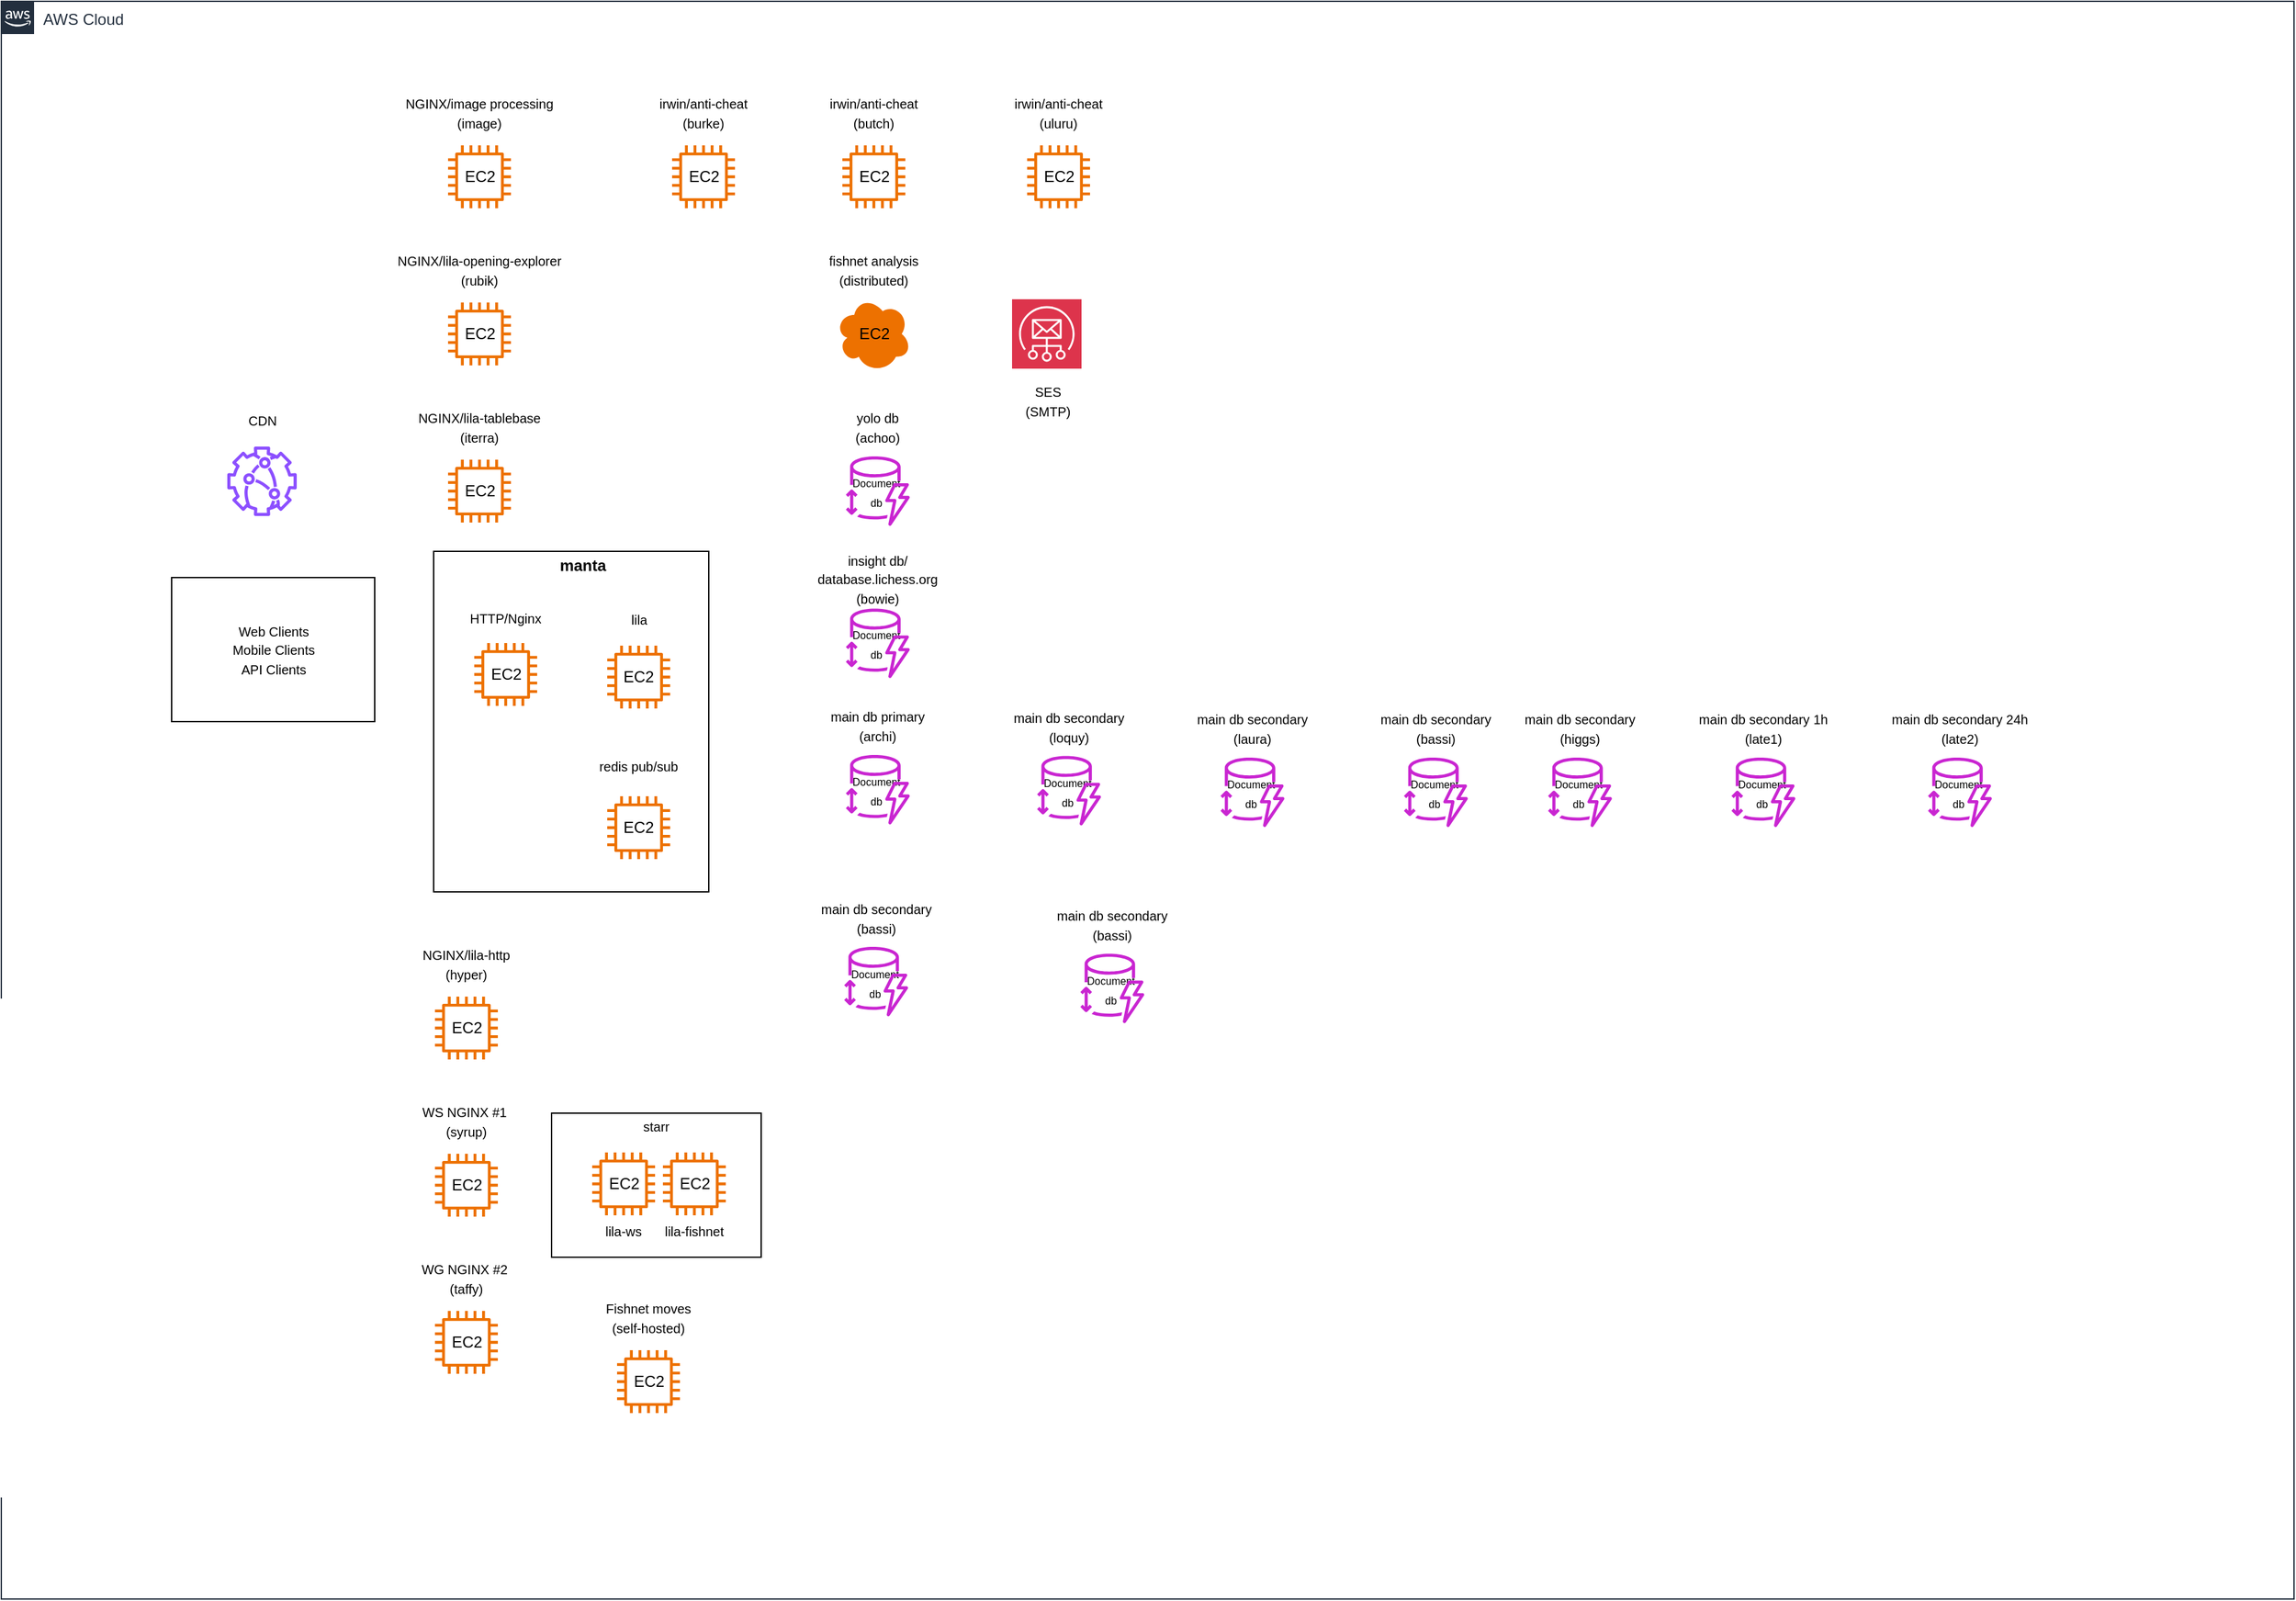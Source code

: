 <mxfile version="23.0.0" type="github">
  <diagram name="Page-1" id="C9WTxFrGjJMoEBv13mbD">
    <mxGraphModel dx="1650" dy="337" grid="1" gridSize="10" guides="1" tooltips="1" connect="1" arrows="1" fold="1" page="1" pageScale="1" pageWidth="850" pageHeight="1100" math="0" shadow="0">
      <root>
        <mxCell id="0" />
        <mxCell id="1" parent="0" />
        <mxCell id="3ioSgIb-tyVr_sv0GYpp-1" value="AWS Cloud" style="points=[[0,0],[0.25,0],[0.5,0],[0.75,0],[1,0],[1,0.25],[1,0.5],[1,0.75],[1,1],[0.75,1],[0.5,1],[0.25,1],[0,1],[0,0.75],[0,0.5],[0,0.25]];outlineConnect=0;gradientColor=none;html=1;whiteSpace=wrap;fontSize=12;fontStyle=0;container=1;pointerEvents=0;collapsible=0;recursiveResize=0;shape=mxgraph.aws4.group;grIcon=mxgraph.aws4.group_aws_cloud_alt;strokeColor=#232F3E;fillColor=none;verticalAlign=top;align=left;spacingLeft=30;fontColor=#232F3E;dashed=0;" parent="1" vertex="1">
          <mxGeometry x="-110" y="100" width="1750" height="1220" as="geometry" />
        </mxCell>
        <mxCell id="3ioSgIb-tyVr_sv0GYpp-53" value="" style="rounded=0;whiteSpace=wrap;html=1;" parent="3ioSgIb-tyVr_sv0GYpp-1" vertex="1">
          <mxGeometry x="420" y="849" width="160" height="110" as="geometry" />
        </mxCell>
        <mxCell id="3ioSgIb-tyVr_sv0GYpp-3" value="" style="sketch=0;outlineConnect=0;fontColor=#232F3E;gradientColor=none;fillColor=#ED7100;strokeColor=none;dashed=0;verticalLabelPosition=bottom;verticalAlign=top;align=center;html=1;fontSize=12;fontStyle=0;aspect=fixed;pointerEvents=1;shape=mxgraph.aws4.instance2;" parent="3ioSgIb-tyVr_sv0GYpp-1" vertex="1">
          <mxGeometry x="341" y="110" width="48" height="48" as="geometry" />
        </mxCell>
        <mxCell id="3ioSgIb-tyVr_sv0GYpp-4" value="EC2" style="text;strokeColor=none;align=center;fillColor=none;html=1;verticalAlign=middle;whiteSpace=wrap;rounded=0;" parent="3ioSgIb-tyVr_sv0GYpp-1" vertex="1">
          <mxGeometry x="347.5" y="125" width="35" height="18" as="geometry" />
        </mxCell>
        <mxCell id="3ioSgIb-tyVr_sv0GYpp-5" value="&lt;font style=&quot;font-size: 10px;&quot;&gt;NGINX/image processing&lt;br&gt;(image)&lt;br&gt;&lt;/font&gt;" style="text;strokeColor=none;align=center;fillColor=none;html=1;verticalAlign=middle;whiteSpace=wrap;rounded=0;" parent="3ioSgIb-tyVr_sv0GYpp-1" vertex="1">
          <mxGeometry x="300" y="70" width="130" height="30" as="geometry" />
        </mxCell>
        <mxCell id="3ioSgIb-tyVr_sv0GYpp-6" value="" style="sketch=0;outlineConnect=0;fontColor=#232F3E;gradientColor=none;fillColor=#ED7100;strokeColor=none;dashed=0;verticalLabelPosition=bottom;verticalAlign=top;align=center;html=1;fontSize=12;fontStyle=0;aspect=fixed;pointerEvents=1;shape=mxgraph.aws4.instance2;" parent="3ioSgIb-tyVr_sv0GYpp-1" vertex="1">
          <mxGeometry x="512" y="110" width="48" height="48" as="geometry" />
        </mxCell>
        <mxCell id="3ioSgIb-tyVr_sv0GYpp-7" value="EC2" style="text;strokeColor=none;align=center;fillColor=none;html=1;verticalAlign=middle;whiteSpace=wrap;rounded=0;" parent="3ioSgIb-tyVr_sv0GYpp-1" vertex="1">
          <mxGeometry x="518.5" y="125" width="35" height="18" as="geometry" />
        </mxCell>
        <mxCell id="3ioSgIb-tyVr_sv0GYpp-8" value="&lt;font style=&quot;font-size: 10px;&quot;&gt;irwin/anti-cheat&lt;br&gt;(burke)&lt;br&gt;&lt;/font&gt;" style="text;strokeColor=none;align=center;fillColor=none;html=1;verticalAlign=middle;whiteSpace=wrap;rounded=0;" parent="3ioSgIb-tyVr_sv0GYpp-1" vertex="1">
          <mxGeometry x="471" y="70" width="130" height="30" as="geometry" />
        </mxCell>
        <mxCell id="3ioSgIb-tyVr_sv0GYpp-9" value="" style="sketch=0;outlineConnect=0;fontColor=#232F3E;gradientColor=none;fillColor=#ED7100;strokeColor=none;dashed=0;verticalLabelPosition=bottom;verticalAlign=top;align=center;html=1;fontSize=12;fontStyle=0;aspect=fixed;pointerEvents=1;shape=mxgraph.aws4.instance2;" parent="3ioSgIb-tyVr_sv0GYpp-1" vertex="1">
          <mxGeometry x="642" y="110" width="48" height="48" as="geometry" />
        </mxCell>
        <mxCell id="3ioSgIb-tyVr_sv0GYpp-10" value="EC2" style="text;strokeColor=none;align=center;fillColor=none;html=1;verticalAlign=middle;whiteSpace=wrap;rounded=0;" parent="3ioSgIb-tyVr_sv0GYpp-1" vertex="1">
          <mxGeometry x="648.5" y="125" width="35" height="18" as="geometry" />
        </mxCell>
        <mxCell id="3ioSgIb-tyVr_sv0GYpp-11" value="&lt;font style=&quot;font-size: 10px;&quot;&gt;irwin/anti-cheat&lt;br&gt;(butch)&lt;br&gt;&lt;/font&gt;" style="text;strokeColor=none;align=center;fillColor=none;html=1;verticalAlign=middle;whiteSpace=wrap;rounded=0;" parent="3ioSgIb-tyVr_sv0GYpp-1" vertex="1">
          <mxGeometry x="601" y="70" width="130" height="30" as="geometry" />
        </mxCell>
        <mxCell id="3ioSgIb-tyVr_sv0GYpp-12" value="" style="sketch=0;outlineConnect=0;fontColor=#232F3E;gradientColor=none;fillColor=#ED7100;strokeColor=none;dashed=0;verticalLabelPosition=bottom;verticalAlign=top;align=center;html=1;fontSize=12;fontStyle=0;aspect=fixed;pointerEvents=1;shape=mxgraph.aws4.instance2;" parent="3ioSgIb-tyVr_sv0GYpp-1" vertex="1">
          <mxGeometry x="783" y="110" width="48" height="48" as="geometry" />
        </mxCell>
        <mxCell id="3ioSgIb-tyVr_sv0GYpp-13" value="EC2" style="text;strokeColor=none;align=center;fillColor=none;html=1;verticalAlign=middle;whiteSpace=wrap;rounded=0;" parent="3ioSgIb-tyVr_sv0GYpp-1" vertex="1">
          <mxGeometry x="789.5" y="125" width="35" height="18" as="geometry" />
        </mxCell>
        <mxCell id="3ioSgIb-tyVr_sv0GYpp-14" value="&lt;font style=&quot;font-size: 10px;&quot;&gt;irwin/anti-cheat&lt;br&gt;(uluru)&lt;br&gt;&lt;/font&gt;" style="text;strokeColor=none;align=center;fillColor=none;html=1;verticalAlign=middle;whiteSpace=wrap;rounded=0;" parent="3ioSgIb-tyVr_sv0GYpp-1" vertex="1">
          <mxGeometry x="742" y="70" width="130" height="30" as="geometry" />
        </mxCell>
        <mxCell id="3ioSgIb-tyVr_sv0GYpp-15" value="" style="sketch=0;outlineConnect=0;fontColor=#232F3E;gradientColor=none;fillColor=#ED7100;strokeColor=none;dashed=0;verticalLabelPosition=bottom;verticalAlign=top;align=center;html=1;fontSize=12;fontStyle=0;aspect=fixed;pointerEvents=1;shape=mxgraph.aws4.instance2;" parent="3ioSgIb-tyVr_sv0GYpp-1" vertex="1">
          <mxGeometry x="341" y="230" width="48" height="48" as="geometry" />
        </mxCell>
        <mxCell id="3ioSgIb-tyVr_sv0GYpp-16" value="EC2" style="text;strokeColor=none;align=center;fillColor=none;html=1;verticalAlign=middle;whiteSpace=wrap;rounded=0;" parent="3ioSgIb-tyVr_sv0GYpp-1" vertex="1">
          <mxGeometry x="347.5" y="245" width="35" height="18" as="geometry" />
        </mxCell>
        <mxCell id="3ioSgIb-tyVr_sv0GYpp-17" value="&lt;font style=&quot;font-size: 10px;&quot;&gt;NGINX/lila-opening-explorer&lt;br&gt;(rubik)&lt;br&gt;&lt;/font&gt;" style="text;strokeColor=none;align=center;fillColor=none;html=1;verticalAlign=middle;whiteSpace=wrap;rounded=0;" parent="3ioSgIb-tyVr_sv0GYpp-1" vertex="1">
          <mxGeometry x="300" y="190" width="130" height="30" as="geometry" />
        </mxCell>
        <mxCell id="3ioSgIb-tyVr_sv0GYpp-18" value="" style="sketch=0;outlineConnect=0;fontColor=#232F3E;gradientColor=none;fillColor=#ED7100;strokeColor=none;dashed=0;verticalLabelPosition=bottom;verticalAlign=top;align=center;html=1;fontSize=12;fontStyle=0;aspect=fixed;pointerEvents=1;shape=mxgraph.aws4.instance2;" parent="3ioSgIb-tyVr_sv0GYpp-1" vertex="1">
          <mxGeometry x="341" y="350" width="48" height="48" as="geometry" />
        </mxCell>
        <mxCell id="3ioSgIb-tyVr_sv0GYpp-19" value="EC2" style="text;strokeColor=none;align=center;fillColor=none;html=1;verticalAlign=middle;whiteSpace=wrap;rounded=0;" parent="3ioSgIb-tyVr_sv0GYpp-1" vertex="1">
          <mxGeometry x="347.5" y="365" width="35" height="18" as="geometry" />
        </mxCell>
        <mxCell id="3ioSgIb-tyVr_sv0GYpp-20" value="&lt;font style=&quot;font-size: 10px;&quot;&gt;NGINX/lila-tablebase&lt;br&gt;(iterra)&lt;br&gt;&lt;/font&gt;" style="text;strokeColor=none;align=center;fillColor=none;html=1;verticalAlign=middle;whiteSpace=wrap;rounded=0;" parent="3ioSgIb-tyVr_sv0GYpp-1" vertex="1">
          <mxGeometry x="300" y="310" width="130" height="30" as="geometry" />
        </mxCell>
        <mxCell id="3ioSgIb-tyVr_sv0GYpp-21" value="" style="rounded=0;whiteSpace=wrap;html=1;" parent="3ioSgIb-tyVr_sv0GYpp-1" vertex="1">
          <mxGeometry x="130" y="440" width="155" height="110" as="geometry" />
        </mxCell>
        <mxCell id="3ioSgIb-tyVr_sv0GYpp-22" value="&lt;font style=&quot;font-size: 10px;&quot;&gt;Web Clients&lt;br&gt;Mobile Clients&lt;br&gt;API Clients&lt;br&gt;&lt;/font&gt;" style="text;strokeColor=none;align=center;fillColor=none;html=1;verticalAlign=middle;whiteSpace=wrap;rounded=0;" parent="3ioSgIb-tyVr_sv0GYpp-1" vertex="1">
          <mxGeometry x="142.5" y="460" width="130" height="70" as="geometry" />
        </mxCell>
        <mxCell id="3ioSgIb-tyVr_sv0GYpp-23" value="" style="sketch=0;outlineConnect=0;fontColor=#232F3E;gradientColor=none;fillColor=#8C4FFF;strokeColor=none;dashed=0;verticalLabelPosition=bottom;verticalAlign=top;align=center;html=1;fontSize=12;fontStyle=0;aspect=fixed;pointerEvents=1;shape=mxgraph.aws4.cloudfront_functions;" parent="3ioSgIb-tyVr_sv0GYpp-1" vertex="1">
          <mxGeometry x="172.5" y="340" width="53" height="53" as="geometry" />
        </mxCell>
        <mxCell id="3ioSgIb-tyVr_sv0GYpp-24" value="&lt;font style=&quot;font-size: 10px;&quot;&gt;CDN&lt;br&gt;&lt;/font&gt;" style="text;strokeColor=none;align=center;fillColor=none;html=1;verticalAlign=middle;whiteSpace=wrap;rounded=0;" parent="3ioSgIb-tyVr_sv0GYpp-1" vertex="1">
          <mxGeometry x="159.75" y="310" width="78.5" height="20" as="geometry" />
        </mxCell>
        <mxCell id="3ioSgIb-tyVr_sv0GYpp-34" value="" style="rounded=0;whiteSpace=wrap;html=1;" parent="3ioSgIb-tyVr_sv0GYpp-1" vertex="1">
          <mxGeometry x="330" y="420" width="210" height="260" as="geometry" />
        </mxCell>
        <mxCell id="3ioSgIb-tyVr_sv0GYpp-35" value="" style="sketch=0;outlineConnect=0;fontColor=#232F3E;gradientColor=none;fillColor=#ED7100;strokeColor=none;dashed=0;verticalLabelPosition=bottom;verticalAlign=top;align=center;html=1;fontSize=12;fontStyle=0;aspect=fixed;pointerEvents=1;shape=mxgraph.aws4.instance2;" parent="3ioSgIb-tyVr_sv0GYpp-1" vertex="1">
          <mxGeometry x="361" y="490" width="48" height="48" as="geometry" />
        </mxCell>
        <mxCell id="3ioSgIb-tyVr_sv0GYpp-36" value="EC2" style="text;strokeColor=none;align=center;fillColor=none;html=1;verticalAlign=middle;whiteSpace=wrap;rounded=0;" parent="3ioSgIb-tyVr_sv0GYpp-1" vertex="1">
          <mxGeometry x="367.5" y="505" width="35" height="18" as="geometry" />
        </mxCell>
        <mxCell id="3ioSgIb-tyVr_sv0GYpp-37" value="&lt;font style=&quot;font-size: 10px;&quot;&gt;HTTP/Nginx&lt;br&gt;&lt;/font&gt;" style="text;strokeColor=none;align=center;fillColor=none;html=1;verticalAlign=middle;whiteSpace=wrap;rounded=0;" parent="3ioSgIb-tyVr_sv0GYpp-1" vertex="1">
          <mxGeometry x="335" y="461" width="100" height="20" as="geometry" />
        </mxCell>
        <mxCell id="3ioSgIb-tyVr_sv0GYpp-38" value="" style="sketch=0;outlineConnect=0;fontColor=#232F3E;gradientColor=none;fillColor=#ED7100;strokeColor=none;dashed=0;verticalLabelPosition=bottom;verticalAlign=top;align=center;html=1;fontSize=12;fontStyle=0;aspect=fixed;pointerEvents=1;shape=mxgraph.aws4.instance2;" parent="3ioSgIb-tyVr_sv0GYpp-1" vertex="1">
          <mxGeometry x="462.5" y="492" width="48" height="48" as="geometry" />
        </mxCell>
        <mxCell id="3ioSgIb-tyVr_sv0GYpp-39" value="EC2" style="text;strokeColor=none;align=center;fillColor=none;html=1;verticalAlign=middle;whiteSpace=wrap;rounded=0;" parent="3ioSgIb-tyVr_sv0GYpp-1" vertex="1">
          <mxGeometry x="469" y="507" width="35" height="18" as="geometry" />
        </mxCell>
        <mxCell id="3ioSgIb-tyVr_sv0GYpp-40" value="&lt;font style=&quot;font-size: 10px;&quot;&gt;lila&lt;br&gt;&lt;/font&gt;" style="text;strokeColor=none;align=center;fillColor=none;html=1;verticalAlign=middle;whiteSpace=wrap;rounded=0;" parent="3ioSgIb-tyVr_sv0GYpp-1" vertex="1">
          <mxGeometry x="456.5" y="461" width="60" height="21" as="geometry" />
        </mxCell>
        <mxCell id="3ioSgIb-tyVr_sv0GYpp-25" value="" style="sketch=0;outlineConnect=0;fontColor=#232F3E;gradientColor=none;fillColor=#ED7100;strokeColor=none;dashed=0;verticalLabelPosition=bottom;verticalAlign=top;align=center;html=1;fontSize=12;fontStyle=0;aspect=fixed;pointerEvents=1;shape=mxgraph.aws4.instance2;" parent="3ioSgIb-tyVr_sv0GYpp-1" vertex="1">
          <mxGeometry x="331" y="760" width="48" height="48" as="geometry" />
        </mxCell>
        <mxCell id="3ioSgIb-tyVr_sv0GYpp-26" value="EC2" style="text;strokeColor=none;align=center;fillColor=none;html=1;verticalAlign=middle;whiteSpace=wrap;rounded=0;" parent="3ioSgIb-tyVr_sv0GYpp-1" vertex="1">
          <mxGeometry x="337.5" y="775" width="35" height="18" as="geometry" />
        </mxCell>
        <mxCell id="3ioSgIb-tyVr_sv0GYpp-27" value="&lt;font style=&quot;font-size: 10px;&quot;&gt;NGINX/lila-http&lt;br&gt;(hyper)&lt;br&gt;&lt;/font&gt;" style="text;strokeColor=none;align=center;fillColor=none;html=1;verticalAlign=middle;whiteSpace=wrap;rounded=0;" parent="3ioSgIb-tyVr_sv0GYpp-1" vertex="1">
          <mxGeometry x="290" y="720" width="130" height="30" as="geometry" />
        </mxCell>
        <mxCell id="3ioSgIb-tyVr_sv0GYpp-28" value="" style="sketch=0;outlineConnect=0;fontColor=#232F3E;gradientColor=none;fillColor=#ED7100;strokeColor=none;dashed=0;verticalLabelPosition=bottom;verticalAlign=top;align=center;html=1;fontSize=12;fontStyle=0;aspect=fixed;pointerEvents=1;shape=mxgraph.aws4.instance2;" parent="3ioSgIb-tyVr_sv0GYpp-1" vertex="1">
          <mxGeometry x="331" y="880" width="48" height="48" as="geometry" />
        </mxCell>
        <mxCell id="3ioSgIb-tyVr_sv0GYpp-29" value="EC2" style="text;strokeColor=none;align=center;fillColor=none;html=1;verticalAlign=middle;whiteSpace=wrap;rounded=0;" parent="3ioSgIb-tyVr_sv0GYpp-1" vertex="1">
          <mxGeometry x="337.5" y="895" width="35" height="18" as="geometry" />
        </mxCell>
        <mxCell id="3ioSgIb-tyVr_sv0GYpp-30" value="&lt;font style=&quot;font-size: 10px;&quot;&gt;WS NGINX #1&amp;nbsp;&lt;br&gt;(syrup)&lt;br&gt;&lt;/font&gt;" style="text;strokeColor=none;align=center;fillColor=none;html=1;verticalAlign=middle;whiteSpace=wrap;rounded=0;" parent="3ioSgIb-tyVr_sv0GYpp-1" vertex="1">
          <mxGeometry x="290" y="840" width="130" height="30" as="geometry" />
        </mxCell>
        <mxCell id="3ioSgIb-tyVr_sv0GYpp-31" value="" style="sketch=0;outlineConnect=0;fontColor=#232F3E;gradientColor=none;fillColor=#ED7100;strokeColor=none;dashed=0;verticalLabelPosition=bottom;verticalAlign=top;align=center;html=1;fontSize=12;fontStyle=0;aspect=fixed;pointerEvents=1;shape=mxgraph.aws4.instance2;" parent="3ioSgIb-tyVr_sv0GYpp-1" vertex="1">
          <mxGeometry x="331" y="1000" width="48" height="48" as="geometry" />
        </mxCell>
        <mxCell id="3ioSgIb-tyVr_sv0GYpp-32" value="EC2" style="text;strokeColor=none;align=center;fillColor=none;html=1;verticalAlign=middle;whiteSpace=wrap;rounded=0;" parent="3ioSgIb-tyVr_sv0GYpp-1" vertex="1">
          <mxGeometry x="337.5" y="1015" width="35" height="18" as="geometry" />
        </mxCell>
        <mxCell id="3ioSgIb-tyVr_sv0GYpp-33" value="&lt;font style=&quot;font-size: 10px;&quot;&gt;WG NGINX #2&amp;nbsp;&lt;br&gt;(taffy)&lt;br&gt;&lt;/font&gt;" style="text;strokeColor=none;align=center;fillColor=none;html=1;verticalAlign=middle;whiteSpace=wrap;rounded=0;" parent="3ioSgIb-tyVr_sv0GYpp-1" vertex="1">
          <mxGeometry x="290" y="960" width="130" height="30" as="geometry" />
        </mxCell>
        <mxCell id="3ioSgIb-tyVr_sv0GYpp-43" value="" style="sketch=0;outlineConnect=0;fontColor=#232F3E;gradientColor=none;fillColor=#ED7100;strokeColor=none;dashed=0;verticalLabelPosition=bottom;verticalAlign=top;align=center;html=1;fontSize=12;fontStyle=0;aspect=fixed;pointerEvents=1;shape=mxgraph.aws4.instance2;" parent="3ioSgIb-tyVr_sv0GYpp-1" vertex="1">
          <mxGeometry x="462.5" y="607" width="48" height="48" as="geometry" />
        </mxCell>
        <mxCell id="3ioSgIb-tyVr_sv0GYpp-44" value="EC2" style="text;strokeColor=none;align=center;fillColor=none;html=1;verticalAlign=middle;whiteSpace=wrap;rounded=0;" parent="3ioSgIb-tyVr_sv0GYpp-1" vertex="1">
          <mxGeometry x="469" y="622" width="35" height="18" as="geometry" />
        </mxCell>
        <mxCell id="3ioSgIb-tyVr_sv0GYpp-45" value="&lt;font style=&quot;font-size: 10px;&quot;&gt;redis pub/sub&lt;br&gt;&lt;/font&gt;" style="text;strokeColor=none;align=center;fillColor=none;html=1;verticalAlign=middle;whiteSpace=wrap;rounded=0;" parent="3ioSgIb-tyVr_sv0GYpp-1" vertex="1">
          <mxGeometry x="430" y="571" width="113" height="26" as="geometry" />
        </mxCell>
        <mxCell id="3ioSgIb-tyVr_sv0GYpp-46" value="&lt;font style=&quot;&quot;&gt;&lt;font style=&quot;font-size: 12px;&quot;&gt;&lt;b&gt;manta&lt;/b&gt;&lt;/font&gt;&lt;br&gt;&lt;/font&gt;" style="text;strokeColor=none;align=center;fillColor=none;html=1;verticalAlign=middle;whiteSpace=wrap;rounded=0;" parent="3ioSgIb-tyVr_sv0GYpp-1" vertex="1">
          <mxGeometry x="414.25" y="420" width="60" height="21" as="geometry" />
        </mxCell>
        <mxCell id="3ioSgIb-tyVr_sv0GYpp-47" value="" style="sketch=0;outlineConnect=0;fontColor=#232F3E;gradientColor=none;fillColor=#ED7100;strokeColor=none;dashed=0;verticalLabelPosition=bottom;verticalAlign=top;align=center;html=1;fontSize=12;fontStyle=0;aspect=fixed;pointerEvents=1;shape=mxgraph.aws4.instance2;" parent="3ioSgIb-tyVr_sv0GYpp-1" vertex="1">
          <mxGeometry x="451" y="879" width="48" height="48" as="geometry" />
        </mxCell>
        <mxCell id="3ioSgIb-tyVr_sv0GYpp-48" value="EC2" style="text;strokeColor=none;align=center;fillColor=none;html=1;verticalAlign=middle;whiteSpace=wrap;rounded=0;" parent="3ioSgIb-tyVr_sv0GYpp-1" vertex="1">
          <mxGeometry x="457.5" y="894" width="35" height="18" as="geometry" />
        </mxCell>
        <mxCell id="3ioSgIb-tyVr_sv0GYpp-49" value="&lt;font style=&quot;font-size: 10px;&quot;&gt;lila-ws&lt;br&gt;&lt;/font&gt;" style="text;strokeColor=none;align=center;fillColor=none;html=1;verticalAlign=middle;whiteSpace=wrap;rounded=0;" parent="3ioSgIb-tyVr_sv0GYpp-1" vertex="1">
          <mxGeometry x="445" y="929" width="60" height="20" as="geometry" />
        </mxCell>
        <mxCell id="3ioSgIb-tyVr_sv0GYpp-50" value="" style="sketch=0;outlineConnect=0;fontColor=#232F3E;gradientColor=none;fillColor=#ED7100;strokeColor=none;dashed=0;verticalLabelPosition=bottom;verticalAlign=top;align=center;html=1;fontSize=12;fontStyle=0;aspect=fixed;pointerEvents=1;shape=mxgraph.aws4.instance2;" parent="3ioSgIb-tyVr_sv0GYpp-1" vertex="1">
          <mxGeometry x="505" y="879" width="48" height="48" as="geometry" />
        </mxCell>
        <mxCell id="3ioSgIb-tyVr_sv0GYpp-51" value="EC2" style="text;strokeColor=none;align=center;fillColor=none;html=1;verticalAlign=middle;whiteSpace=wrap;rounded=0;" parent="3ioSgIb-tyVr_sv0GYpp-1" vertex="1">
          <mxGeometry x="511.5" y="894" width="35" height="18" as="geometry" />
        </mxCell>
        <mxCell id="3ioSgIb-tyVr_sv0GYpp-52" value="&lt;font style=&quot;font-size: 10px;&quot;&gt;lila-fishnet&lt;br&gt;&lt;/font&gt;" style="text;strokeColor=none;align=center;fillColor=none;html=1;verticalAlign=middle;whiteSpace=wrap;rounded=0;" parent="3ioSgIb-tyVr_sv0GYpp-1" vertex="1">
          <mxGeometry x="499" y="929" width="60" height="20" as="geometry" />
        </mxCell>
        <mxCell id="3ioSgIb-tyVr_sv0GYpp-54" value="&lt;font style=&quot;font-size: 10px;&quot;&gt;starr&lt;br&gt;&lt;/font&gt;" style="text;strokeColor=none;align=center;fillColor=none;html=1;verticalAlign=middle;whiteSpace=wrap;rounded=0;" parent="3ioSgIb-tyVr_sv0GYpp-1" vertex="1">
          <mxGeometry x="470" y="849" width="60" height="20" as="geometry" />
        </mxCell>
        <mxCell id="3ioSgIb-tyVr_sv0GYpp-56" value="" style="sketch=0;outlineConnect=0;fontColor=#232F3E;gradientColor=none;fillColor=#ED7100;strokeColor=none;dashed=0;verticalLabelPosition=bottom;verticalAlign=top;align=center;html=1;fontSize=12;fontStyle=0;aspect=fixed;pointerEvents=1;shape=mxgraph.aws4.instance2;" parent="3ioSgIb-tyVr_sv0GYpp-1" vertex="1">
          <mxGeometry x="470" y="1030" width="48" height="48" as="geometry" />
        </mxCell>
        <mxCell id="3ioSgIb-tyVr_sv0GYpp-57" value="EC2" style="text;strokeColor=none;align=center;fillColor=none;html=1;verticalAlign=middle;whiteSpace=wrap;rounded=0;" parent="3ioSgIb-tyVr_sv0GYpp-1" vertex="1">
          <mxGeometry x="476.5" y="1045" width="35" height="18" as="geometry" />
        </mxCell>
        <mxCell id="3ioSgIb-tyVr_sv0GYpp-58" value="&lt;font style=&quot;font-size: 10px;&quot;&gt;Fishnet moves&lt;br&gt;(self-hosted)&lt;br&gt;&lt;/font&gt;" style="text;strokeColor=none;align=center;fillColor=none;html=1;verticalAlign=middle;whiteSpace=wrap;rounded=0;" parent="3ioSgIb-tyVr_sv0GYpp-1" vertex="1">
          <mxGeometry x="429" y="990" width="130" height="30" as="geometry" />
        </mxCell>
        <mxCell id="3ioSgIb-tyVr_sv0GYpp-59" value="" style="sketch=0;outlineConnect=0;fontColor=#232F3E;gradientColor=none;fillColor=#ED7100;strokeColor=none;dashed=0;verticalLabelPosition=bottom;verticalAlign=top;align=center;html=1;fontSize=12;fontStyle=0;aspect=fixed;pointerEvents=1;shape=cloud;perimeter=ellipsePerimeter;whiteSpace=wrap;" parent="3ioSgIb-tyVr_sv0GYpp-1" vertex="1">
          <mxGeometry x="636.5" y="225" width="58" height="58" as="geometry" />
        </mxCell>
        <mxCell id="3ioSgIb-tyVr_sv0GYpp-60" value="EC2" style="text;strokeColor=none;align=center;fillColor=none;html=1;verticalAlign=middle;whiteSpace=wrap;rounded=0;" parent="3ioSgIb-tyVr_sv0GYpp-1" vertex="1">
          <mxGeometry x="648.5" y="245" width="35" height="18" as="geometry" />
        </mxCell>
        <mxCell id="3ioSgIb-tyVr_sv0GYpp-61" value="&lt;font style=&quot;font-size: 10px;&quot;&gt;fishnet analysis&lt;br&gt;(distributed)&lt;br&gt;&lt;/font&gt;" style="text;strokeColor=none;align=center;fillColor=none;html=1;verticalAlign=middle;whiteSpace=wrap;rounded=0;" parent="3ioSgIb-tyVr_sv0GYpp-1" vertex="1">
          <mxGeometry x="601" y="190" width="130" height="30" as="geometry" />
        </mxCell>
        <mxCell id="dh3oBxDeRoWOyUPb789O-5" value="&lt;font style=&quot;&quot;&gt;&lt;font style=&quot;font-size: 8px;&quot;&gt;&lt;font style=&quot;&quot;&gt;Document &lt;br&gt;&lt;/font&gt;db&lt;/font&gt;&lt;br&gt;&lt;/font&gt;" style="text;strokeColor=none;align=center;fillColor=none;html=1;verticalAlign=middle;whiteSpace=wrap;rounded=0;" vertex="1" parent="3ioSgIb-tyVr_sv0GYpp-1">
          <mxGeometry x="641" y="359" width="53.5" height="30" as="geometry" />
        </mxCell>
        <mxCell id="dh3oBxDeRoWOyUPb789O-6" value="" style="sketch=0;outlineConnect=0;fontColor=#232F3E;gradientColor=none;fillColor=#C925D1;strokeColor=none;dashed=0;verticalLabelPosition=bottom;verticalAlign=top;align=center;html=1;fontSize=12;fontStyle=0;aspect=fixed;pointerEvents=1;shape=mxgraph.aws4.dynamodb_standard_infrequent_access_table_class;" vertex="1" parent="3ioSgIb-tyVr_sv0GYpp-1">
          <mxGeometry x="643.54" y="347.5" width="50.96" height="53" as="geometry" />
        </mxCell>
        <mxCell id="dh3oBxDeRoWOyUPb789O-7" value="&lt;font style=&quot;font-size: 10px;&quot;&gt;yolo db&lt;br&gt;(achoo)&lt;br&gt;&lt;/font&gt;" style="text;strokeColor=none;align=center;fillColor=none;html=1;verticalAlign=middle;whiteSpace=wrap;rounded=0;" vertex="1" parent="3ioSgIb-tyVr_sv0GYpp-1">
          <mxGeometry x="604.02" y="310" width="130" height="30" as="geometry" />
        </mxCell>
        <mxCell id="dh3oBxDeRoWOyUPb789O-8" value="&lt;font style=&quot;&quot;&gt;&lt;font style=&quot;font-size: 8px;&quot;&gt;&lt;font style=&quot;&quot;&gt;Document &lt;br&gt;&lt;/font&gt;db&lt;/font&gt;&lt;br&gt;&lt;/font&gt;" style="text;strokeColor=none;align=center;fillColor=none;html=1;verticalAlign=middle;whiteSpace=wrap;rounded=0;" vertex="1" parent="3ioSgIb-tyVr_sv0GYpp-1">
          <mxGeometry x="641" y="475.25" width="53.5" height="30" as="geometry" />
        </mxCell>
        <mxCell id="dh3oBxDeRoWOyUPb789O-9" value="" style="sketch=0;outlineConnect=0;fontColor=#232F3E;gradientColor=none;fillColor=#C925D1;strokeColor=none;dashed=0;verticalLabelPosition=bottom;verticalAlign=top;align=center;html=1;fontSize=12;fontStyle=0;aspect=fixed;pointerEvents=1;shape=mxgraph.aws4.dynamodb_standard_infrequent_access_table_class;" vertex="1" parent="3ioSgIb-tyVr_sv0GYpp-1">
          <mxGeometry x="643.54" y="463.75" width="50.96" height="53" as="geometry" />
        </mxCell>
        <mxCell id="dh3oBxDeRoWOyUPb789O-10" value="&lt;font style=&quot;font-size: 10px;&quot;&gt;insight db/ database.lichess.org&lt;br&gt;(bowie)&lt;br&gt;&lt;/font&gt;" style="text;strokeColor=none;align=center;fillColor=none;html=1;verticalAlign=middle;whiteSpace=wrap;rounded=0;" vertex="1" parent="3ioSgIb-tyVr_sv0GYpp-1">
          <mxGeometry x="604.02" y="426.25" width="130" height="30" as="geometry" />
        </mxCell>
        <mxCell id="dh3oBxDeRoWOyUPb789O-11" value="&lt;font style=&quot;&quot;&gt;&lt;font style=&quot;font-size: 8px;&quot;&gt;&lt;font style=&quot;&quot;&gt;Document &lt;br&gt;&lt;/font&gt;db&lt;/font&gt;&lt;br&gt;&lt;/font&gt;" style="text;strokeColor=none;align=center;fillColor=none;html=1;verticalAlign=middle;whiteSpace=wrap;rounded=0;" vertex="1" parent="3ioSgIb-tyVr_sv0GYpp-1">
          <mxGeometry x="641" y="587" width="53.5" height="30" as="geometry" />
        </mxCell>
        <mxCell id="dh3oBxDeRoWOyUPb789O-12" value="" style="sketch=0;outlineConnect=0;fontColor=#232F3E;gradientColor=none;fillColor=#C925D1;strokeColor=none;dashed=0;verticalLabelPosition=bottom;verticalAlign=top;align=center;html=1;fontSize=12;fontStyle=0;aspect=fixed;pointerEvents=1;shape=mxgraph.aws4.dynamodb_standard_infrequent_access_table_class;" vertex="1" parent="3ioSgIb-tyVr_sv0GYpp-1">
          <mxGeometry x="643.54" y="575.5" width="50.96" height="53" as="geometry" />
        </mxCell>
        <mxCell id="dh3oBxDeRoWOyUPb789O-13" value="&lt;font style=&quot;font-size: 10px;&quot;&gt;main db primary&lt;br&gt;(archi)&lt;br&gt;&lt;/font&gt;" style="text;strokeColor=none;align=center;fillColor=none;html=1;verticalAlign=middle;whiteSpace=wrap;rounded=0;" vertex="1" parent="3ioSgIb-tyVr_sv0GYpp-1">
          <mxGeometry x="604.02" y="538" width="130" height="30" as="geometry" />
        </mxCell>
        <mxCell id="dh3oBxDeRoWOyUPb789O-14" value="&lt;font style=&quot;&quot;&gt;&lt;font style=&quot;font-size: 8px;&quot;&gt;&lt;font style=&quot;&quot;&gt;Document &lt;br&gt;&lt;/font&gt;db&lt;/font&gt;&lt;br&gt;&lt;/font&gt;" style="text;strokeColor=none;align=center;fillColor=none;html=1;verticalAlign=middle;whiteSpace=wrap;rounded=0;" vertex="1" parent="3ioSgIb-tyVr_sv0GYpp-1">
          <mxGeometry x="786.98" y="587.75" width="53.5" height="30" as="geometry" />
        </mxCell>
        <mxCell id="dh3oBxDeRoWOyUPb789O-15" value="" style="sketch=0;outlineConnect=0;fontColor=#232F3E;gradientColor=none;fillColor=#C925D1;strokeColor=none;dashed=0;verticalLabelPosition=bottom;verticalAlign=top;align=center;html=1;fontSize=12;fontStyle=0;aspect=fixed;pointerEvents=1;shape=mxgraph.aws4.dynamodb_standard_infrequent_access_table_class;" vertex="1" parent="3ioSgIb-tyVr_sv0GYpp-1">
          <mxGeometry x="789.52" y="576.25" width="50.96" height="53" as="geometry" />
        </mxCell>
        <mxCell id="dh3oBxDeRoWOyUPb789O-16" value="&lt;font style=&quot;font-size: 10px;&quot;&gt;main db secondary&lt;br&gt;(loquy)&lt;br&gt;&lt;/font&gt;" style="text;strokeColor=none;align=center;fillColor=none;html=1;verticalAlign=middle;whiteSpace=wrap;rounded=0;" vertex="1" parent="3ioSgIb-tyVr_sv0GYpp-1">
          <mxGeometry x="750" y="538.75" width="130" height="30" as="geometry" />
        </mxCell>
        <mxCell id="dh3oBxDeRoWOyUPb789O-17" value="&lt;font style=&quot;&quot;&gt;&lt;font style=&quot;font-size: 8px;&quot;&gt;&lt;font style=&quot;&quot;&gt;Document &lt;br&gt;&lt;/font&gt;db&lt;/font&gt;&lt;br&gt;&lt;/font&gt;" style="text;strokeColor=none;align=center;fillColor=none;html=1;verticalAlign=middle;whiteSpace=wrap;rounded=0;" vertex="1" parent="3ioSgIb-tyVr_sv0GYpp-1">
          <mxGeometry x="926.98" y="589" width="53.5" height="30" as="geometry" />
        </mxCell>
        <mxCell id="dh3oBxDeRoWOyUPb789O-18" value="" style="sketch=0;outlineConnect=0;fontColor=#232F3E;gradientColor=none;fillColor=#C925D1;strokeColor=none;dashed=0;verticalLabelPosition=bottom;verticalAlign=top;align=center;html=1;fontSize=12;fontStyle=0;aspect=fixed;pointerEvents=1;shape=mxgraph.aws4.dynamodb_standard_infrequent_access_table_class;" vertex="1" parent="3ioSgIb-tyVr_sv0GYpp-1">
          <mxGeometry x="929.52" y="577.5" width="50.96" height="53" as="geometry" />
        </mxCell>
        <mxCell id="dh3oBxDeRoWOyUPb789O-19" value="&lt;font style=&quot;font-size: 10px;&quot;&gt;main db secondary&lt;br&gt;(laura)&lt;br&gt;&lt;/font&gt;" style="text;strokeColor=none;align=center;fillColor=none;html=1;verticalAlign=middle;whiteSpace=wrap;rounded=0;" vertex="1" parent="3ioSgIb-tyVr_sv0GYpp-1">
          <mxGeometry x="890" y="540" width="130" height="30" as="geometry" />
        </mxCell>
        <mxCell id="dh3oBxDeRoWOyUPb789O-20" value="&lt;font style=&quot;&quot;&gt;&lt;font style=&quot;font-size: 8px;&quot;&gt;&lt;font style=&quot;&quot;&gt;Document &lt;br&gt;&lt;/font&gt;db&lt;/font&gt;&lt;br&gt;&lt;/font&gt;" style="text;strokeColor=none;align=center;fillColor=none;html=1;verticalAlign=middle;whiteSpace=wrap;rounded=0;" vertex="1" parent="3ioSgIb-tyVr_sv0GYpp-1">
          <mxGeometry x="1066.98" y="589" width="53.5" height="30" as="geometry" />
        </mxCell>
        <mxCell id="dh3oBxDeRoWOyUPb789O-21" value="" style="sketch=0;outlineConnect=0;fontColor=#232F3E;gradientColor=none;fillColor=#C925D1;strokeColor=none;dashed=0;verticalLabelPosition=bottom;verticalAlign=top;align=center;html=1;fontSize=12;fontStyle=0;aspect=fixed;pointerEvents=1;shape=mxgraph.aws4.dynamodb_standard_infrequent_access_table_class;" vertex="1" parent="3ioSgIb-tyVr_sv0GYpp-1">
          <mxGeometry x="1069.52" y="577.5" width="50.96" height="53" as="geometry" />
        </mxCell>
        <mxCell id="dh3oBxDeRoWOyUPb789O-22" value="&lt;font style=&quot;font-size: 10px;&quot;&gt;main db secondary&lt;br&gt;(bassi)&lt;br&gt;&lt;/font&gt;" style="text;strokeColor=none;align=center;fillColor=none;html=1;verticalAlign=middle;whiteSpace=wrap;rounded=0;" vertex="1" parent="3ioSgIb-tyVr_sv0GYpp-1">
          <mxGeometry x="1030" y="540" width="130" height="30" as="geometry" />
        </mxCell>
        <mxCell id="dh3oBxDeRoWOyUPb789O-23" value="&lt;font style=&quot;&quot;&gt;&lt;font style=&quot;font-size: 8px;&quot;&gt;&lt;font style=&quot;&quot;&gt;Document &lt;br&gt;&lt;/font&gt;db&lt;/font&gt;&lt;br&gt;&lt;/font&gt;" style="text;strokeColor=none;align=center;fillColor=none;html=1;verticalAlign=middle;whiteSpace=wrap;rounded=0;" vertex="1" parent="3ioSgIb-tyVr_sv0GYpp-1">
          <mxGeometry x="1176.98" y="589" width="53.5" height="30" as="geometry" />
        </mxCell>
        <mxCell id="dh3oBxDeRoWOyUPb789O-24" value="" style="sketch=0;outlineConnect=0;fontColor=#232F3E;gradientColor=none;fillColor=#C925D1;strokeColor=none;dashed=0;verticalLabelPosition=bottom;verticalAlign=top;align=center;html=1;fontSize=12;fontStyle=0;aspect=fixed;pointerEvents=1;shape=mxgraph.aws4.dynamodb_standard_infrequent_access_table_class;" vertex="1" parent="3ioSgIb-tyVr_sv0GYpp-1">
          <mxGeometry x="1179.52" y="577.5" width="50.96" height="53" as="geometry" />
        </mxCell>
        <mxCell id="dh3oBxDeRoWOyUPb789O-25" value="&lt;font style=&quot;font-size: 10px;&quot;&gt;main db secondary&lt;br&gt;(higgs)&lt;br&gt;&lt;/font&gt;" style="text;strokeColor=none;align=center;fillColor=none;html=1;verticalAlign=middle;whiteSpace=wrap;rounded=0;" vertex="1" parent="3ioSgIb-tyVr_sv0GYpp-1">
          <mxGeometry x="1140" y="540" width="130" height="30" as="geometry" />
        </mxCell>
        <mxCell id="dh3oBxDeRoWOyUPb789O-26" value="&lt;font style=&quot;&quot;&gt;&lt;font style=&quot;font-size: 8px;&quot;&gt;&lt;font style=&quot;&quot;&gt;Document &lt;br&gt;&lt;/font&gt;db&lt;/font&gt;&lt;br&gt;&lt;/font&gt;" style="text;strokeColor=none;align=center;fillColor=none;html=1;verticalAlign=middle;whiteSpace=wrap;rounded=0;" vertex="1" parent="3ioSgIb-tyVr_sv0GYpp-1">
          <mxGeometry x="1316.98" y="589" width="53.5" height="30" as="geometry" />
        </mxCell>
        <mxCell id="dh3oBxDeRoWOyUPb789O-27" value="" style="sketch=0;outlineConnect=0;fontColor=#232F3E;gradientColor=none;fillColor=#C925D1;strokeColor=none;dashed=0;verticalLabelPosition=bottom;verticalAlign=top;align=center;html=1;fontSize=12;fontStyle=0;aspect=fixed;pointerEvents=1;shape=mxgraph.aws4.dynamodb_standard_infrequent_access_table_class;" vertex="1" parent="3ioSgIb-tyVr_sv0GYpp-1">
          <mxGeometry x="1319.52" y="577.5" width="50.96" height="53" as="geometry" />
        </mxCell>
        <mxCell id="dh3oBxDeRoWOyUPb789O-28" value="&lt;font style=&quot;font-size: 10px;&quot;&gt;main db secondary 1h&lt;br&gt;(late1)&lt;br&gt;&lt;/font&gt;" style="text;strokeColor=none;align=center;fillColor=none;html=1;verticalAlign=middle;whiteSpace=wrap;rounded=0;" vertex="1" parent="3ioSgIb-tyVr_sv0GYpp-1">
          <mxGeometry x="1280" y="540" width="130" height="30" as="geometry" />
        </mxCell>
        <mxCell id="dh3oBxDeRoWOyUPb789O-29" value="&lt;font style=&quot;&quot;&gt;&lt;font style=&quot;font-size: 8px;&quot;&gt;&lt;font style=&quot;&quot;&gt;Document &lt;br&gt;&lt;/font&gt;db&lt;/font&gt;&lt;br&gt;&lt;/font&gt;" style="text;strokeColor=none;align=center;fillColor=none;html=1;verticalAlign=middle;whiteSpace=wrap;rounded=0;" vertex="1" parent="3ioSgIb-tyVr_sv0GYpp-1">
          <mxGeometry x="1466.98" y="589" width="53.5" height="30" as="geometry" />
        </mxCell>
        <mxCell id="dh3oBxDeRoWOyUPb789O-30" value="" style="sketch=0;outlineConnect=0;fontColor=#232F3E;gradientColor=none;fillColor=#C925D1;strokeColor=none;dashed=0;verticalLabelPosition=bottom;verticalAlign=top;align=center;html=1;fontSize=12;fontStyle=0;aspect=fixed;pointerEvents=1;shape=mxgraph.aws4.dynamodb_standard_infrequent_access_table_class;" vertex="1" parent="3ioSgIb-tyVr_sv0GYpp-1">
          <mxGeometry x="1469.52" y="577.5" width="50.96" height="53" as="geometry" />
        </mxCell>
        <mxCell id="dh3oBxDeRoWOyUPb789O-31" value="&lt;font style=&quot;font-size: 10px;&quot;&gt;main db secondary 24h&lt;br&gt;(late2)&lt;br&gt;&lt;/font&gt;" style="text;strokeColor=none;align=center;fillColor=none;html=1;verticalAlign=middle;whiteSpace=wrap;rounded=0;" vertex="1" parent="3ioSgIb-tyVr_sv0GYpp-1">
          <mxGeometry x="1430" y="540" width="130" height="30" as="geometry" />
        </mxCell>
        <mxCell id="dh3oBxDeRoWOyUPb789O-32" value="&lt;font style=&quot;&quot;&gt;&lt;font style=&quot;font-size: 8px;&quot;&gt;&lt;font style=&quot;&quot;&gt;Document &lt;br&gt;&lt;/font&gt;db&lt;/font&gt;&lt;br&gt;&lt;/font&gt;" style="text;strokeColor=none;align=center;fillColor=none;html=1;verticalAlign=middle;whiteSpace=wrap;rounded=0;" vertex="1" parent="3ioSgIb-tyVr_sv0GYpp-1">
          <mxGeometry x="639.73" y="733.5" width="53.5" height="30" as="geometry" />
        </mxCell>
        <mxCell id="dh3oBxDeRoWOyUPb789O-33" value="" style="sketch=0;outlineConnect=0;fontColor=#232F3E;gradientColor=none;fillColor=#C925D1;strokeColor=none;dashed=0;verticalLabelPosition=bottom;verticalAlign=top;align=center;html=1;fontSize=12;fontStyle=0;aspect=fixed;pointerEvents=1;shape=mxgraph.aws4.dynamodb_standard_infrequent_access_table_class;" vertex="1" parent="3ioSgIb-tyVr_sv0GYpp-1">
          <mxGeometry x="642.27" y="722" width="50.96" height="53" as="geometry" />
        </mxCell>
        <mxCell id="dh3oBxDeRoWOyUPb789O-34" value="&lt;font style=&quot;font-size: 10px;&quot;&gt;main db secondary&lt;br&gt;(bassi)&lt;br&gt;&lt;/font&gt;" style="text;strokeColor=none;align=center;fillColor=none;html=1;verticalAlign=middle;whiteSpace=wrap;rounded=0;" vertex="1" parent="3ioSgIb-tyVr_sv0GYpp-1">
          <mxGeometry x="602.75" y="684.5" width="130" height="30" as="geometry" />
        </mxCell>
        <mxCell id="dh3oBxDeRoWOyUPb789O-35" value="&lt;font style=&quot;&quot;&gt;&lt;font style=&quot;font-size: 8px;&quot;&gt;&lt;font style=&quot;&quot;&gt;Document &lt;br&gt;&lt;/font&gt;db&lt;/font&gt;&lt;br&gt;&lt;/font&gt;" style="text;strokeColor=none;align=center;fillColor=none;html=1;verticalAlign=middle;whiteSpace=wrap;rounded=0;" vertex="1" parent="3ioSgIb-tyVr_sv0GYpp-1">
          <mxGeometry x="819.98" y="738.75" width="53.5" height="30" as="geometry" />
        </mxCell>
        <mxCell id="dh3oBxDeRoWOyUPb789O-36" value="" style="sketch=0;outlineConnect=0;fontColor=#232F3E;gradientColor=none;fillColor=#C925D1;strokeColor=none;dashed=0;verticalLabelPosition=bottom;verticalAlign=top;align=center;html=1;fontSize=12;fontStyle=0;aspect=fixed;pointerEvents=1;shape=mxgraph.aws4.dynamodb_standard_infrequent_access_table_class;" vertex="1" parent="3ioSgIb-tyVr_sv0GYpp-1">
          <mxGeometry x="822.52" y="727.25" width="50.96" height="53" as="geometry" />
        </mxCell>
        <mxCell id="dh3oBxDeRoWOyUPb789O-37" value="&lt;font style=&quot;font-size: 10px;&quot;&gt;main db secondary&lt;br&gt;(bassi)&lt;br&gt;&lt;/font&gt;" style="text;strokeColor=none;align=center;fillColor=none;html=1;verticalAlign=middle;whiteSpace=wrap;rounded=0;" vertex="1" parent="3ioSgIb-tyVr_sv0GYpp-1">
          <mxGeometry x="783" y="689.75" width="130" height="30" as="geometry" />
        </mxCell>
        <mxCell id="dh3oBxDeRoWOyUPb789O-40" value="" style="sketch=0;points=[[0,0,0],[0.25,0,0],[0.5,0,0],[0.75,0,0],[1,0,0],[0,1,0],[0.25,1,0],[0.5,1,0],[0.75,1,0],[1,1,0],[0,0.25,0],[0,0.5,0],[0,0.75,0],[1,0.25,0],[1,0.5,0],[1,0.75,0]];outlineConnect=0;fontColor=#232F3E;fillColor=#DD344C;strokeColor=#ffffff;dashed=0;verticalLabelPosition=bottom;verticalAlign=top;align=center;html=1;fontSize=12;fontStyle=0;aspect=fixed;shape=mxgraph.aws4.resourceIcon;resIcon=mxgraph.aws4.simple_email_service;" vertex="1" parent="3ioSgIb-tyVr_sv0GYpp-1">
          <mxGeometry x="771.5" y="227.5" width="53" height="53" as="geometry" />
        </mxCell>
        <mxCell id="dh3oBxDeRoWOyUPb789O-41" value="&lt;font style=&quot;font-size: 10px;&quot;&gt;SES&lt;br&gt;(SMTP)&lt;br&gt;&lt;/font&gt;" style="text;strokeColor=none;align=center;fillColor=none;html=1;verticalAlign=middle;whiteSpace=wrap;rounded=0;" vertex="1" parent="3ioSgIb-tyVr_sv0GYpp-1">
          <mxGeometry x="734.02" y="290" width="130" height="30" as="geometry" />
        </mxCell>
      </root>
    </mxGraphModel>
  </diagram>
</mxfile>
